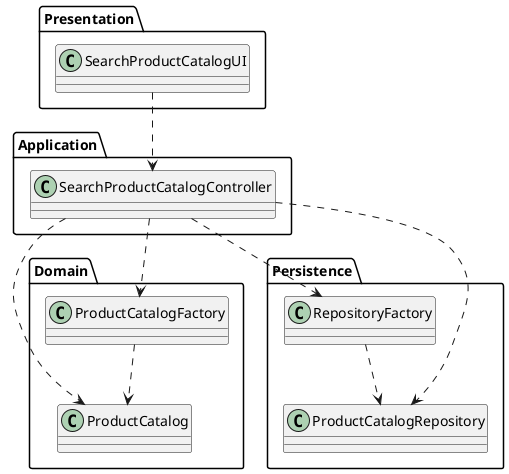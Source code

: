 @startuml
skinparam classAttributeIconSize 0

Package Presentation{
class SearchProductCatalogUI {
}
}

Package Application{

class SearchProductCatalogController {
}
}

Package Domain{

class ProductCatalog {
}

class ProductCatalogFactory{
}
}


Package Persistence{
class RepositoryFactory{
}

class ProductCatalogRepository{
}
}

SearchProductCatalogUI ..> SearchProductCatalogController
SearchProductCatalogController ..> ProductCatalog
SearchProductCatalogController ..> ProductCatalogRepository
SearchProductCatalogController ..> RepositoryFactory
SearchProductCatalogController ..> ProductCatalogFactory
RepositoryFactory ..> ProductCatalogRepository
ProductCatalogFactory..> ProductCatalog
@enduml